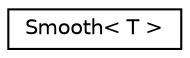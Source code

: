 digraph "Graphical Class Hierarchy"
{
  edge [fontname="Helvetica",fontsize="10",labelfontname="Helvetica",labelfontsize="10"];
  node [fontname="Helvetica",fontsize="10",shape=record];
  rankdir="LR";
  Node1 [label="Smooth\< T \>",height=0.2,width=0.4,color="black", fillcolor="white", style="filled",URL="$class_smooth.html",tooltip="A simple infinite impulse response low pass filter for smoothing control or audio signals..."];
}
